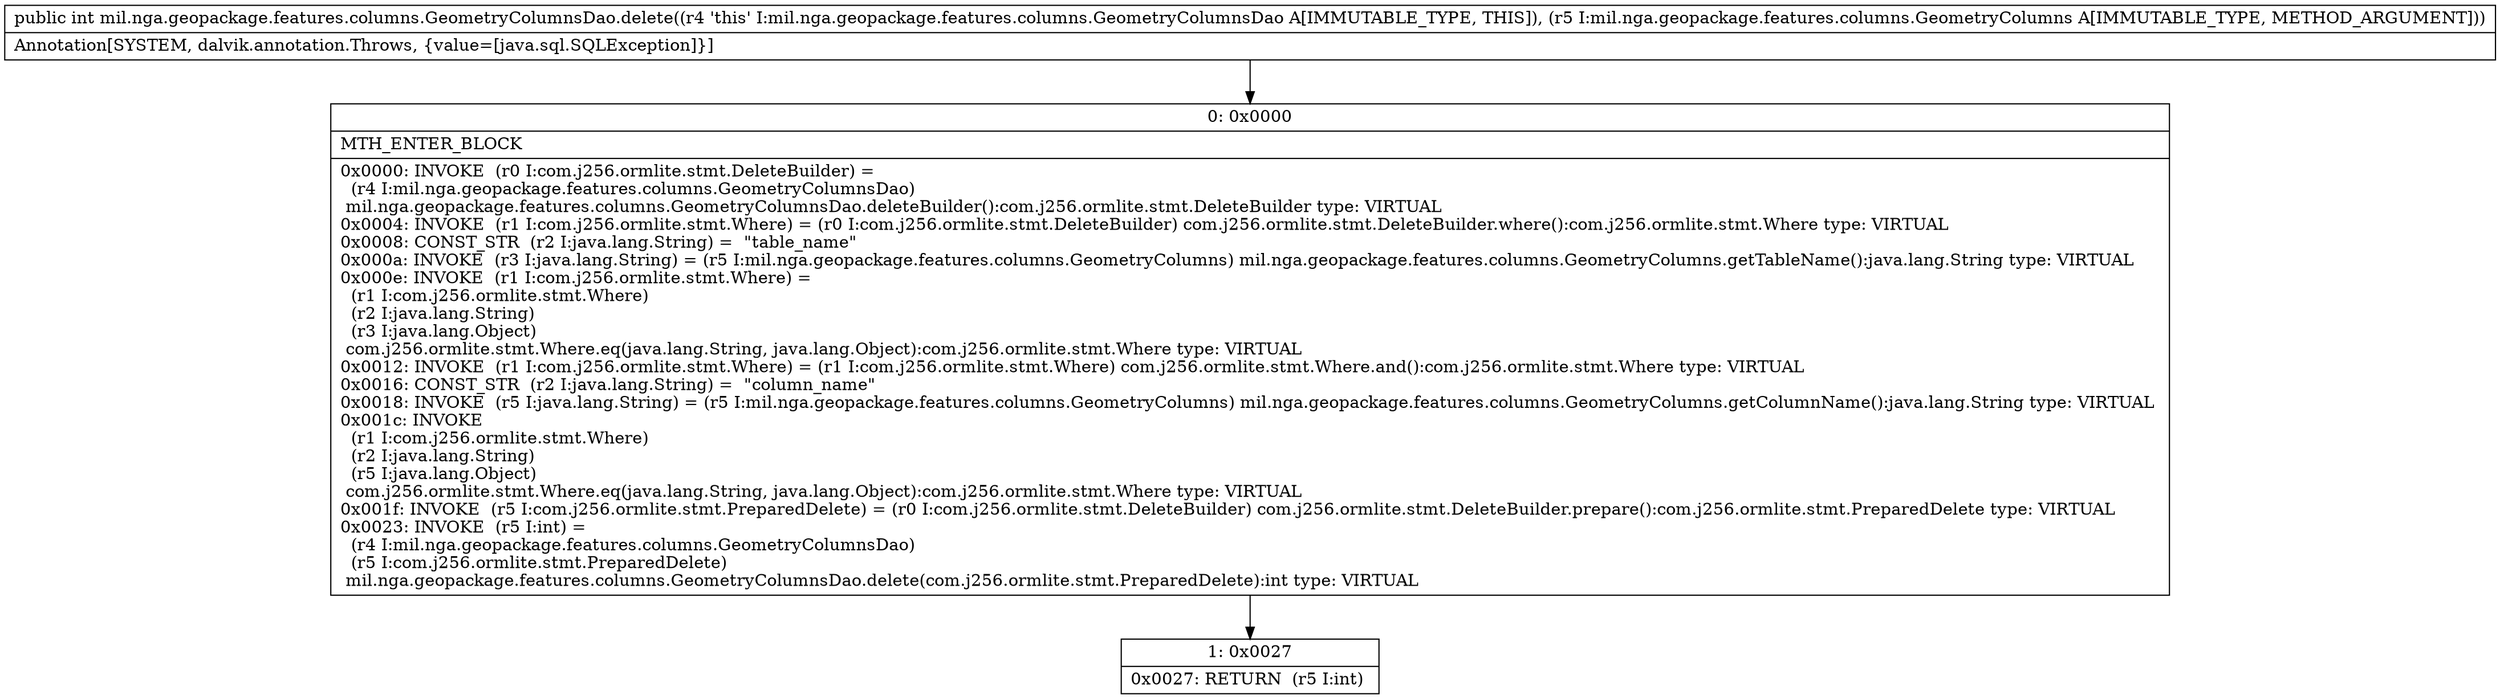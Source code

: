 digraph "CFG formil.nga.geopackage.features.columns.GeometryColumnsDao.delete(Lmil\/nga\/geopackage\/features\/columns\/GeometryColumns;)I" {
Node_0 [shape=record,label="{0\:\ 0x0000|MTH_ENTER_BLOCK\l|0x0000: INVOKE  (r0 I:com.j256.ormlite.stmt.DeleteBuilder) = \l  (r4 I:mil.nga.geopackage.features.columns.GeometryColumnsDao)\l mil.nga.geopackage.features.columns.GeometryColumnsDao.deleteBuilder():com.j256.ormlite.stmt.DeleteBuilder type: VIRTUAL \l0x0004: INVOKE  (r1 I:com.j256.ormlite.stmt.Where) = (r0 I:com.j256.ormlite.stmt.DeleteBuilder) com.j256.ormlite.stmt.DeleteBuilder.where():com.j256.ormlite.stmt.Where type: VIRTUAL \l0x0008: CONST_STR  (r2 I:java.lang.String) =  \"table_name\" \l0x000a: INVOKE  (r3 I:java.lang.String) = (r5 I:mil.nga.geopackage.features.columns.GeometryColumns) mil.nga.geopackage.features.columns.GeometryColumns.getTableName():java.lang.String type: VIRTUAL \l0x000e: INVOKE  (r1 I:com.j256.ormlite.stmt.Where) = \l  (r1 I:com.j256.ormlite.stmt.Where)\l  (r2 I:java.lang.String)\l  (r3 I:java.lang.Object)\l com.j256.ormlite.stmt.Where.eq(java.lang.String, java.lang.Object):com.j256.ormlite.stmt.Where type: VIRTUAL \l0x0012: INVOKE  (r1 I:com.j256.ormlite.stmt.Where) = (r1 I:com.j256.ormlite.stmt.Where) com.j256.ormlite.stmt.Where.and():com.j256.ormlite.stmt.Where type: VIRTUAL \l0x0016: CONST_STR  (r2 I:java.lang.String) =  \"column_name\" \l0x0018: INVOKE  (r5 I:java.lang.String) = (r5 I:mil.nga.geopackage.features.columns.GeometryColumns) mil.nga.geopackage.features.columns.GeometryColumns.getColumnName():java.lang.String type: VIRTUAL \l0x001c: INVOKE  \l  (r1 I:com.j256.ormlite.stmt.Where)\l  (r2 I:java.lang.String)\l  (r5 I:java.lang.Object)\l com.j256.ormlite.stmt.Where.eq(java.lang.String, java.lang.Object):com.j256.ormlite.stmt.Where type: VIRTUAL \l0x001f: INVOKE  (r5 I:com.j256.ormlite.stmt.PreparedDelete) = (r0 I:com.j256.ormlite.stmt.DeleteBuilder) com.j256.ormlite.stmt.DeleteBuilder.prepare():com.j256.ormlite.stmt.PreparedDelete type: VIRTUAL \l0x0023: INVOKE  (r5 I:int) = \l  (r4 I:mil.nga.geopackage.features.columns.GeometryColumnsDao)\l  (r5 I:com.j256.ormlite.stmt.PreparedDelete)\l mil.nga.geopackage.features.columns.GeometryColumnsDao.delete(com.j256.ormlite.stmt.PreparedDelete):int type: VIRTUAL \l}"];
Node_1 [shape=record,label="{1\:\ 0x0027|0x0027: RETURN  (r5 I:int) \l}"];
MethodNode[shape=record,label="{public int mil.nga.geopackage.features.columns.GeometryColumnsDao.delete((r4 'this' I:mil.nga.geopackage.features.columns.GeometryColumnsDao A[IMMUTABLE_TYPE, THIS]), (r5 I:mil.nga.geopackage.features.columns.GeometryColumns A[IMMUTABLE_TYPE, METHOD_ARGUMENT]))  | Annotation[SYSTEM, dalvik.annotation.Throws, \{value=[java.sql.SQLException]\}]\l}"];
MethodNode -> Node_0;
Node_0 -> Node_1;
}

